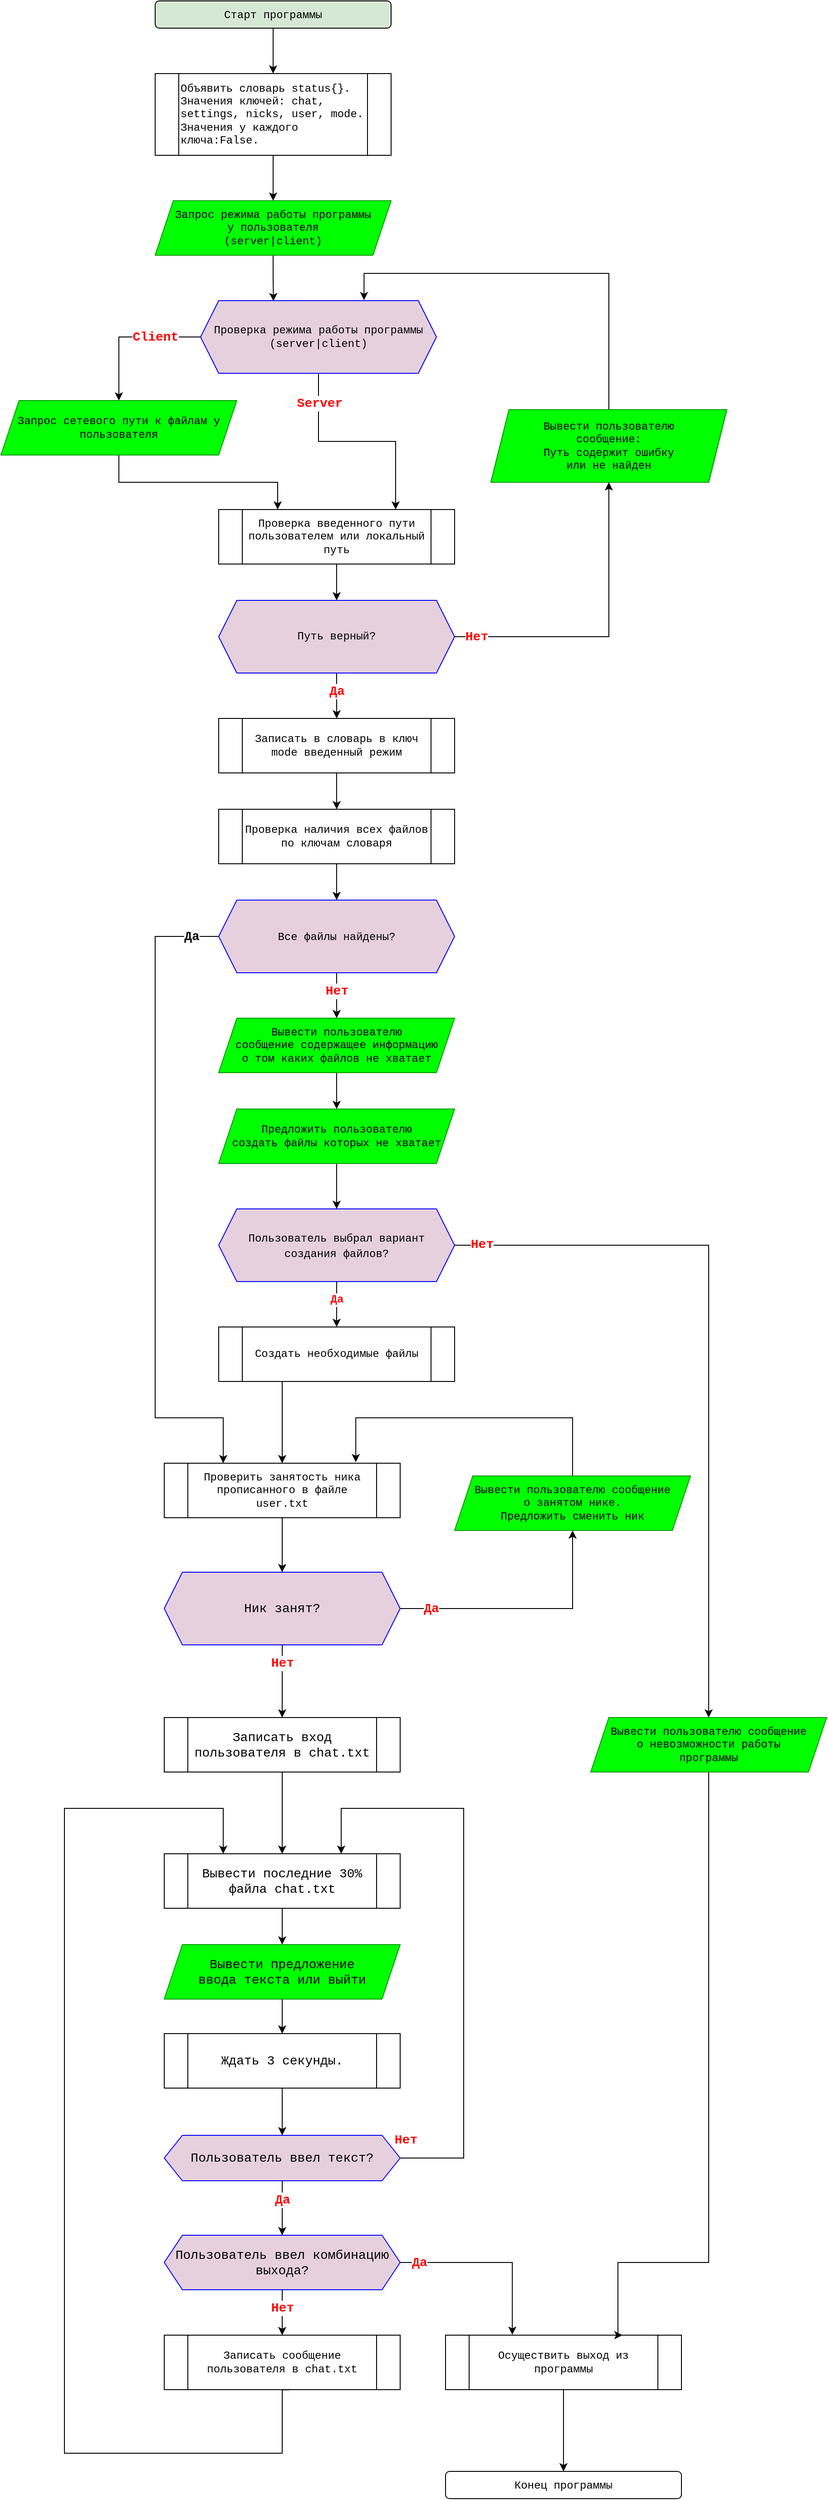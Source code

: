 <mxfile version="20.2.7" type="github"><diagram id="gb_wOWOb_qzQlViS4AKi" name="Страница 1"><mxGraphModel dx="822" dy="1592" grid="1" gridSize="10" guides="1" tooltips="1" connect="1" arrows="1" fold="1" page="1" pageScale="1" pageWidth="827" pageHeight="1169" math="0" shadow="0"><root><mxCell id="0"/><mxCell id="1" parent="0"/><mxCell id="-_wJu4tCFWoY7v_CzMal-3" style="edgeStyle=orthogonalEdgeStyle;rounded=0;orthogonalLoop=1;jettySize=auto;html=1;exitX=0.5;exitY=1;exitDx=0;exitDy=0;fontFamily=Courier New;" parent="1" source="-_wJu4tCFWoY7v_CzMal-1" target="-_wJu4tCFWoY7v_CzMal-2" edge="1"><mxGeometry relative="1" as="geometry"/></mxCell><mxCell id="-_wJu4tCFWoY7v_CzMal-1" value="&lt;font face=&quot;Courier New&quot;&gt;Старт программы&lt;br&gt;&lt;/font&gt;" style="rounded=1;whiteSpace=wrap;html=1;fillColor=#D5E8D4;" parent="1" vertex="1"><mxGeometry x="170" y="100" width="260" height="30" as="geometry"/></mxCell><mxCell id="-_wJu4tCFWoY7v_CzMal-6" style="edgeStyle=orthogonalEdgeStyle;rounded=0;orthogonalLoop=1;jettySize=auto;html=1;exitX=0.5;exitY=1;exitDx=0;exitDy=0;entryX=0.5;entryY=0;entryDx=0;entryDy=0;fontFamily=Courier New;" parent="1" source="-_wJu4tCFWoY7v_CzMal-2" target="-_wJu4tCFWoY7v_CzMal-4" edge="1"><mxGeometry relative="1" as="geometry"/></mxCell><mxCell id="-_wJu4tCFWoY7v_CzMal-2" value="&lt;div align=&quot;left&quot;&gt;Объявить словарь status{}.&lt;br&gt;&lt;/div&gt;&lt;div align=&quot;left&quot;&gt;Значения ключей: chat, settings, nicks, user, mode.&lt;br&gt;&lt;/div&gt;&lt;div align=&quot;left&quot;&gt;Значения у каждого ключа:False.&lt;br&gt;&lt;/div&gt;" style="shape=process;whiteSpace=wrap;html=1;backgroundOutline=1;fontFamily=Courier New;align=left;" parent="1" vertex="1"><mxGeometry x="170" y="180" width="260" height="90" as="geometry"/></mxCell><mxCell id="-_wJu4tCFWoY7v_CzMal-7" style="edgeStyle=orthogonalEdgeStyle;rounded=0;orthogonalLoop=1;jettySize=auto;html=1;exitX=0.5;exitY=1;exitDx=0;exitDy=0;entryX=0.309;entryY=0.007;entryDx=0;entryDy=0;fontFamily=Courier New;entryPerimeter=0;" parent="1" source="-_wJu4tCFWoY7v_CzMal-4" target="-_wJu4tCFWoY7v_CzMal-9" edge="1"><mxGeometry relative="1" as="geometry"><mxPoint x="300" y="430" as="targetPoint"/></mxGeometry></mxCell><mxCell id="-_wJu4tCFWoY7v_CzMal-4" value="&lt;div&gt;Запрос режима работы программы&lt;/div&gt;&lt;div&gt;у пользователя&lt;/div&gt;&lt;div&gt;(server|client)&lt;br&gt;&lt;/div&gt;" style="shape=parallelogram;perimeter=parallelogramPerimeter;whiteSpace=wrap;html=1;fixedSize=1;fontFamily=Courier New;strokeColor=#009900;fillColor=#00FF00;" parent="1" vertex="1"><mxGeometry x="170" y="320" width="260" height="60" as="geometry"/></mxCell><mxCell id="-_wJu4tCFWoY7v_CzMal-14" style="edgeStyle=orthogonalEdgeStyle;rounded=0;orthogonalLoop=1;jettySize=auto;html=1;exitX=0;exitY=0.5;exitDx=0;exitDy=0;fontFamily=Courier New;" parent="1" source="-_wJu4tCFWoY7v_CzMal-9" target="-_wJu4tCFWoY7v_CzMal-13" edge="1"><mxGeometry relative="1" as="geometry"/></mxCell><mxCell id="-_wJu4tCFWoY7v_CzMal-15" value="&lt;span style=&quot;background-color: transparent;&quot;&gt;&lt;font color=&quot;#FF0000&quot;&gt;&lt;b&gt;&lt;font style=&quot;font-size: 14px;&quot;&gt;Client&lt;/font&gt;&lt;/b&gt;&lt;/font&gt;&lt;/span&gt;" style="edgeLabel;html=1;align=center;verticalAlign=middle;resizable=0;points=[];fontFamily=Courier New;strokeColor=#FF3333;" parent="-_wJu4tCFWoY7v_CzMal-14" vertex="1" connectable="0"><mxGeometry x="0.05" y="1" relative="1" as="geometry"><mxPoint x="34" y="-1" as="offset"/></mxGeometry></mxCell><mxCell id="-_wJu4tCFWoY7v_CzMal-28" style="edgeStyle=orthogonalEdgeStyle;rounded=0;orthogonalLoop=1;jettySize=auto;html=1;exitX=0.625;exitY=1;exitDx=0;exitDy=0;entryX=0.75;entryY=0;entryDx=0;entryDy=0;fontFamily=Courier New;fontSize=14;" parent="1" source="-_wJu4tCFWoY7v_CzMal-9" target="-_wJu4tCFWoY7v_CzMal-16" edge="1"><mxGeometry relative="1" as="geometry"><Array as="points"><mxPoint x="350" y="510"/><mxPoint x="350" y="585"/><mxPoint x="435" y="585"/></Array></mxGeometry></mxCell><mxCell id="-_wJu4tCFWoY7v_CzMal-29" value="&lt;font color=&quot;#FF0000&quot;&gt;&lt;b&gt;Server&lt;/b&gt;&lt;/font&gt;" style="edgeLabel;html=1;align=center;verticalAlign=middle;resizable=0;points=[];fontSize=14;fontFamily=Courier New;" parent="-_wJu4tCFWoY7v_CzMal-28" vertex="1" connectable="0"><mxGeometry x="-0.509" y="1" relative="1" as="geometry"><mxPoint as="offset"/></mxGeometry></mxCell><mxCell id="-_wJu4tCFWoY7v_CzMal-9" value="&lt;div&gt;Проверка режима работы программы&lt;/div&gt;&lt;div&gt;(server|client)&lt;br&gt;&lt;/div&gt;" style="shape=hexagon;perimeter=hexagonPerimeter2;whiteSpace=wrap;html=1;fixedSize=1;fontFamily=Courier New;strokeColor=#0000FF;fillColor=#E6D0DE;" parent="1" vertex="1"><mxGeometry x="220" y="430" width="260" height="80" as="geometry"/></mxCell><mxCell id="-_wJu4tCFWoY7v_CzMal-20" style="edgeStyle=orthogonalEdgeStyle;rounded=0;orthogonalLoop=1;jettySize=auto;html=1;exitX=0.5;exitY=1;exitDx=0;exitDy=0;fontFamily=Courier New;entryX=0.25;entryY=0;entryDx=0;entryDy=0;" parent="1" source="-_wJu4tCFWoY7v_CzMal-13" target="-_wJu4tCFWoY7v_CzMal-16" edge="1"><mxGeometry relative="1" as="geometry"><mxPoint x="300" y="640" as="targetPoint"/></mxGeometry></mxCell><mxCell id="-_wJu4tCFWoY7v_CzMal-13" value="Запрос сетевого пути к файлам у пользователя" style="shape=parallelogram;perimeter=parallelogramPerimeter;whiteSpace=wrap;html=1;fixedSize=1;fontFamily=Courier New;strokeColor=#009900;fillColor=#00FF00;" parent="1" vertex="1"><mxGeometry y="540" width="260" height="60" as="geometry"/></mxCell><mxCell id="-_wJu4tCFWoY7v_CzMal-21" style="edgeStyle=orthogonalEdgeStyle;rounded=0;orthogonalLoop=1;jettySize=auto;html=1;exitX=0.5;exitY=1;exitDx=0;exitDy=0;entryX=0.5;entryY=0;entryDx=0;entryDy=0;fontFamily=Courier New;" parent="1" source="-_wJu4tCFWoY7v_CzMal-16" target="-_wJu4tCFWoY7v_CzMal-17" edge="1"><mxGeometry relative="1" as="geometry"/></mxCell><mxCell id="-_wJu4tCFWoY7v_CzMal-16" value="Проверка введенного пути пользователем или локальный путь" style="shape=process;whiteSpace=wrap;html=1;backgroundOutline=1;fontFamily=Courier New;" parent="1" vertex="1"><mxGeometry x="240" y="660" width="260" height="60" as="geometry"/></mxCell><mxCell id="-_wJu4tCFWoY7v_CzMal-24" style="edgeStyle=orthogonalEdgeStyle;rounded=0;orthogonalLoop=1;jettySize=auto;html=1;exitX=1;exitY=0.5;exitDx=0;exitDy=0;fontFamily=Courier New;" parent="1" source="-_wJu4tCFWoY7v_CzMal-17" target="-_wJu4tCFWoY7v_CzMal-23" edge="1"><mxGeometry relative="1" as="geometry"/></mxCell><mxCell id="-_wJu4tCFWoY7v_CzMal-25" value="&lt;font style=&quot;font-size: 14px;&quot; color=&quot;#FF0000&quot;&gt;&lt;b&gt;Нет&lt;/b&gt;&lt;/font&gt;" style="edgeLabel;html=1;align=center;verticalAlign=middle;resizable=0;points=[];fontFamily=Courier New;" parent="-_wJu4tCFWoY7v_CzMal-24" vertex="1" connectable="0"><mxGeometry x="-0.447" y="2" relative="1" as="geometry"><mxPoint x="-70" y="2" as="offset"/></mxGeometry></mxCell><mxCell id="-_wJu4tCFWoY7v_CzMal-31" style="edgeStyle=orthogonalEdgeStyle;rounded=0;orthogonalLoop=1;jettySize=auto;html=1;exitX=0.5;exitY=1;exitDx=0;exitDy=0;entryX=0.5;entryY=0;entryDx=0;entryDy=0;fontFamily=Courier New;fontSize=14;" parent="1" source="-_wJu4tCFWoY7v_CzMal-17" target="-_wJu4tCFWoY7v_CzMal-22" edge="1"><mxGeometry relative="1" as="geometry"><Array as="points"><mxPoint x="370" y="870"/><mxPoint x="370" y="870"/></Array></mxGeometry></mxCell><mxCell id="-_wJu4tCFWoY7v_CzMal-97" value="&lt;font color=&quot;#FF0000&quot;&gt;&lt;b&gt;Да&lt;/b&gt;&lt;/font&gt;" style="edgeLabel;html=1;align=center;verticalAlign=middle;resizable=0;points=[];fontSize=14;fontFamily=Courier New;" parent="-_wJu4tCFWoY7v_CzMal-31" vertex="1" connectable="0"><mxGeometry x="0.243" y="1" relative="1" as="geometry"><mxPoint x="-1" y="-11" as="offset"/></mxGeometry></mxCell><mxCell id="-_wJu4tCFWoY7v_CzMal-17" value="Путь верный?" style="shape=hexagon;perimeter=hexagonPerimeter2;whiteSpace=wrap;html=1;fixedSize=1;fontFamily=Courier New;strokeColor=#0000FF;fillColor=#E6D0DE;" parent="1" vertex="1"><mxGeometry x="240" y="760" width="260" height="80" as="geometry"/></mxCell><mxCell id="-_wJu4tCFWoY7v_CzMal-41" style="edgeStyle=orthogonalEdgeStyle;rounded=0;orthogonalLoop=1;jettySize=auto;html=1;exitX=0.5;exitY=1;exitDx=0;exitDy=0;entryX=0.5;entryY=0;entryDx=0;entryDy=0;fontFamily=Courier New;fontSize=14;" parent="1" source="-_wJu4tCFWoY7v_CzMal-22" target="-_wJu4tCFWoY7v_CzMal-32" edge="1"><mxGeometry relative="1" as="geometry"/></mxCell><mxCell id="-_wJu4tCFWoY7v_CzMal-22" value="Записать в словарь в ключ mode введенный режим " style="shape=process;whiteSpace=wrap;html=1;backgroundOutline=1;fontFamily=Courier New;" parent="1" vertex="1"><mxGeometry x="240" y="890" width="260" height="60" as="geometry"/></mxCell><mxCell id="-_wJu4tCFWoY7v_CzMal-30" style="edgeStyle=orthogonalEdgeStyle;rounded=0;orthogonalLoop=1;jettySize=auto;html=1;exitX=0.5;exitY=0;exitDx=0;exitDy=0;entryX=0.693;entryY=-0.007;entryDx=0;entryDy=0;entryPerimeter=0;fontFamily=Courier New;fontSize=14;" parent="1" source="-_wJu4tCFWoY7v_CzMal-23" target="-_wJu4tCFWoY7v_CzMal-9" edge="1"><mxGeometry relative="1" as="geometry"><Array as="points"><mxPoint x="670" y="400"/><mxPoint x="400" y="400"/></Array></mxGeometry></mxCell><mxCell id="-_wJu4tCFWoY7v_CzMal-23" value="&lt;div&gt;Вывести пользователю &lt;br&gt;&lt;/div&gt;&lt;div&gt;сообщение:&lt;/div&gt;&lt;div&gt;Путь содержит ошибку &lt;br&gt;&lt;/div&gt;&lt;div&gt;или не найден&lt;br&gt;&lt;/div&gt;" style="shape=parallelogram;perimeter=parallelogramPerimeter;whiteSpace=wrap;html=1;fixedSize=1;fontFamily=Courier New;strokeColor=#009900;" parent="1" vertex="1"><mxGeometry x="540" y="550" width="260" height="80" as="geometry"/></mxCell><mxCell id="-_wJu4tCFWoY7v_CzMal-40" style="edgeStyle=orthogonalEdgeStyle;rounded=0;orthogonalLoop=1;jettySize=auto;html=1;exitX=0.5;exitY=1;exitDx=0;exitDy=0;entryX=0.5;entryY=0;entryDx=0;entryDy=0;fontFamily=Courier New;fontSize=14;" parent="1" source="-_wJu4tCFWoY7v_CzMal-32" target="-_wJu4tCFWoY7v_CzMal-33" edge="1"><mxGeometry relative="1" as="geometry"/></mxCell><mxCell id="-_wJu4tCFWoY7v_CzMal-32" value="Проверка наличия всех файлов по ключам словаря" style="shape=process;whiteSpace=wrap;html=1;backgroundOutline=1;fontFamily=Courier New;" parent="1" vertex="1"><mxGeometry x="240" y="990" width="260" height="60" as="geometry"/></mxCell><mxCell id="-_wJu4tCFWoY7v_CzMal-35" style="edgeStyle=orthogonalEdgeStyle;rounded=0;orthogonalLoop=1;jettySize=auto;html=1;exitX=0.5;exitY=1;exitDx=0;exitDy=0;fontFamily=Courier New;fontSize=12;entryX=0.5;entryY=0;entryDx=0;entryDy=0;" parent="1" source="-_wJu4tCFWoY7v_CzMal-33" target="-_wJu4tCFWoY7v_CzMal-34" edge="1"><mxGeometry relative="1" as="geometry"><mxPoint x="450" y="1240" as="targetPoint"/><Array as="points"><mxPoint x="370" y="1220"/><mxPoint x="370" y="1220"/></Array></mxGeometry></mxCell><mxCell id="-_wJu4tCFWoY7v_CzMal-38" value="&lt;font color=&quot;#FF0000&quot;&gt;&lt;b&gt;&lt;font style=&quot;font-size: 14px;&quot;&gt;Нет&lt;/font&gt;&lt;/b&gt;&lt;/font&gt;" style="edgeLabel;html=1;align=center;verticalAlign=middle;resizable=0;points=[];fontSize=12;fontFamily=Courier New;" parent="-_wJu4tCFWoY7v_CzMal-35" vertex="1" connectable="0"><mxGeometry x="0.059" y="-2" relative="1" as="geometry"><mxPoint x="2" y="-7" as="offset"/></mxGeometry></mxCell><mxCell id="-_wJu4tCFWoY7v_CzMal-59" style="edgeStyle=orthogonalEdgeStyle;rounded=0;orthogonalLoop=1;jettySize=auto;html=1;exitX=0;exitY=0.5;exitDx=0;exitDy=0;entryX=0.25;entryY=0;entryDx=0;entryDy=0;fontFamily=Courier New;fontSize=12;" parent="1" source="-_wJu4tCFWoY7v_CzMal-33" target="-_wJu4tCFWoY7v_CzMal-56" edge="1"><mxGeometry relative="1" as="geometry"><Array as="points"><mxPoint x="170" y="1130"/><mxPoint x="170" y="1660"/><mxPoint x="245" y="1660"/></Array></mxGeometry></mxCell><mxCell id="-_wJu4tCFWoY7v_CzMal-60" value="&lt;b&gt;&lt;font style=&quot;font-size: 14px;&quot;&gt;Да&lt;/font&gt;&lt;/b&gt;" style="edgeLabel;html=1;align=center;verticalAlign=middle;resizable=0;points=[];fontSize=12;fontFamily=Courier New;" parent="-_wJu4tCFWoY7v_CzMal-59" vertex="1" connectable="0"><mxGeometry x="-0.255" y="-4" relative="1" as="geometry"><mxPoint x="44" y="-200" as="offset"/></mxGeometry></mxCell><mxCell id="-_wJu4tCFWoY7v_CzMal-33" value="&lt;font style=&quot;font-size: 12px;&quot;&gt;Все файлы найдены?&lt;/font&gt;" style="shape=hexagon;perimeter=hexagonPerimeter2;whiteSpace=wrap;html=1;fixedSize=1;fontFamily=Courier New;fontSize=14;strokeColor=#0000FF;fillColor=#E6D0DE;" parent="1" vertex="1"><mxGeometry x="240" y="1090" width="260" height="80" as="geometry"/></mxCell><mxCell id="-_wJu4tCFWoY7v_CzMal-43" style="edgeStyle=orthogonalEdgeStyle;rounded=0;orthogonalLoop=1;jettySize=auto;html=1;exitX=0.5;exitY=1;exitDx=0;exitDy=0;entryX=0.5;entryY=0;entryDx=0;entryDy=0;fontFamily=Courier New;fontSize=14;" parent="1" source="-_wJu4tCFWoY7v_CzMal-34" target="-_wJu4tCFWoY7v_CzMal-42" edge="1"><mxGeometry relative="1" as="geometry"/></mxCell><mxCell id="-_wJu4tCFWoY7v_CzMal-34" value="&lt;div&gt;Вывести пользователю &lt;br&gt;&lt;/div&gt;&lt;div&gt;сообщение содержащее информацию &lt;br&gt;&lt;/div&gt;&lt;div&gt;о том каких файлов не хватает&lt;br&gt;&lt;/div&gt;" style="shape=parallelogram;perimeter=parallelogramPerimeter;whiteSpace=wrap;html=1;fixedSize=1;fontFamily=Courier New;strokeColor=#009900;fillColor=#00FF00;" parent="1" vertex="1"><mxGeometry x="240" y="1220" width="260" height="60" as="geometry"/></mxCell><mxCell id="-_wJu4tCFWoY7v_CzMal-45" style="edgeStyle=orthogonalEdgeStyle;rounded=0;orthogonalLoop=1;jettySize=auto;html=1;exitX=0.5;exitY=1;exitDx=0;exitDy=0;entryX=0.5;entryY=0;entryDx=0;entryDy=0;fontFamily=Courier New;fontSize=12;" parent="1" source="-_wJu4tCFWoY7v_CzMal-42" target="-_wJu4tCFWoY7v_CzMal-44" edge="1"><mxGeometry relative="1" as="geometry"/></mxCell><mxCell id="-_wJu4tCFWoY7v_CzMal-42" value="&lt;div&gt;Предложить пользователю &lt;br&gt;&lt;/div&gt;создать файлы которых не хватает" style="shape=parallelogram;perimeter=parallelogramPerimeter;whiteSpace=wrap;html=1;fixedSize=1;fontFamily=Courier New;strokeColor=#009900;fillColor=#00FF00;" parent="1" vertex="1"><mxGeometry x="240" y="1320" width="260" height="60" as="geometry"/></mxCell><mxCell id="-_wJu4tCFWoY7v_CzMal-51" style="edgeStyle=orthogonalEdgeStyle;rounded=0;orthogonalLoop=1;jettySize=auto;html=1;exitX=1;exitY=0.5;exitDx=0;exitDy=0;entryX=0.5;entryY=0;entryDx=0;entryDy=0;fontFamily=Courier New;fontSize=12;" parent="1" source="-_wJu4tCFWoY7v_CzMal-44" target="-_wJu4tCFWoY7v_CzMal-50" edge="1"><mxGeometry relative="1" as="geometry"/></mxCell><mxCell id="-_wJu4tCFWoY7v_CzMal-53" value="&lt;font color=&quot;#FF0000&quot;&gt;&lt;b&gt;&lt;font style=&quot;font-size: 14px;&quot;&gt;Нет&lt;/font&gt;&lt;/b&gt;&lt;/font&gt;" style="edgeLabel;html=1;align=center;verticalAlign=middle;resizable=0;points=[];fontSize=12;fontFamily=Courier New;" parent="-_wJu4tCFWoY7v_CzMal-51" vertex="1" connectable="0"><mxGeometry x="-0.127" relative="1" as="geometry"><mxPoint x="-250" y="-70" as="offset"/></mxGeometry></mxCell><mxCell id="-_wJu4tCFWoY7v_CzMal-54" style="edgeStyle=orthogonalEdgeStyle;rounded=0;orthogonalLoop=1;jettySize=auto;html=1;exitX=0.5;exitY=1;exitDx=0;exitDy=0;fontFamily=Courier New;fontSize=12;" parent="1" source="-_wJu4tCFWoY7v_CzMal-44" target="-_wJu4tCFWoY7v_CzMal-49" edge="1"><mxGeometry relative="1" as="geometry"/></mxCell><mxCell id="-_wJu4tCFWoY7v_CzMal-55" value="&lt;font color=&quot;#FF0000&quot;&gt;&lt;b&gt;Да&lt;/b&gt;&lt;/font&gt;" style="edgeLabel;html=1;align=center;verticalAlign=middle;resizable=0;points=[];fontSize=12;fontFamily=Courier New;" parent="-_wJu4tCFWoY7v_CzMal-54" vertex="1" connectable="0"><mxGeometry x="-0.203" relative="1" as="geometry"><mxPoint as="offset"/></mxGeometry></mxCell><mxCell id="-_wJu4tCFWoY7v_CzMal-44" value="&lt;div&gt;&lt;font style=&quot;font-size: 12px;&quot;&gt;Пользователь выбрал вариант &lt;br&gt;&lt;/font&gt;&lt;/div&gt;&lt;div&gt;&lt;font style=&quot;font-size: 12px;&quot;&gt;создания файлов?&lt;/font&gt;&lt;/div&gt;" style="shape=hexagon;perimeter=hexagonPerimeter2;whiteSpace=wrap;html=1;fixedSize=1;fontFamily=Courier New;fontSize=14;strokeColor=#0000FF;fillColor=#E6D0DE;" parent="1" vertex="1"><mxGeometry x="240" y="1430" width="260" height="80" as="geometry"/></mxCell><mxCell id="-_wJu4tCFWoY7v_CzMal-99" style="edgeStyle=orthogonalEdgeStyle;rounded=0;orthogonalLoop=1;jettySize=auto;html=1;exitX=0.5;exitY=1;exitDx=0;exitDy=0;fontFamily=Courier New;fontSize=14;" parent="1" source="-_wJu4tCFWoY7v_CzMal-48" target="-_wJu4tCFWoY7v_CzMal-98" edge="1"><mxGeometry relative="1" as="geometry"/></mxCell><mxCell id="-_wJu4tCFWoY7v_CzMal-48" value="Осуществить выход из программы" style="shape=process;whiteSpace=wrap;html=1;backgroundOutline=1;fontFamily=Courier New;fontSize=12;" parent="1" vertex="1"><mxGeometry x="490" y="2670" width="260" height="60" as="geometry"/></mxCell><mxCell id="-_wJu4tCFWoY7v_CzMal-64" style="edgeStyle=orthogonalEdgeStyle;rounded=0;orthogonalLoop=1;jettySize=auto;html=1;exitX=0.25;exitY=1;exitDx=0;exitDy=0;entryX=0.5;entryY=0;entryDx=0;entryDy=0;fontFamily=Courier New;fontSize=14;" parent="1" source="-_wJu4tCFWoY7v_CzMal-49" target="-_wJu4tCFWoY7v_CzMal-56" edge="1"><mxGeometry relative="1" as="geometry"><Array as="points"><mxPoint x="310" y="1620"/></Array></mxGeometry></mxCell><mxCell id="-_wJu4tCFWoY7v_CzMal-49" value="Создать необходимые файлы" style="shape=process;whiteSpace=wrap;html=1;backgroundOutline=1;fontFamily=Courier New;fontSize=12;" parent="1" vertex="1"><mxGeometry x="240" y="1560" width="260" height="60" as="geometry"/></mxCell><mxCell id="-_wJu4tCFWoY7v_CzMal-52" style="edgeStyle=orthogonalEdgeStyle;rounded=0;orthogonalLoop=1;jettySize=auto;html=1;exitX=0.5;exitY=1;exitDx=0;exitDy=0;fontFamily=Courier New;fontSize=12;entryX=0.75;entryY=0;entryDx=0;entryDy=0;" parent="1" source="-_wJu4tCFWoY7v_CzMal-50" target="-_wJu4tCFWoY7v_CzMal-48" edge="1"><mxGeometry relative="1" as="geometry"><mxPoint x="770" y="2630" as="targetPoint"/><Array as="points"><mxPoint x="780" y="2590"/><mxPoint x="680" y="2590"/><mxPoint x="680" y="2670"/></Array></mxGeometry></mxCell><mxCell id="-_wJu4tCFWoY7v_CzMal-50" value="&lt;div&gt;Вывести пользователю сообщение&lt;/div&gt;&lt;div&gt;о невозможности работы &lt;br&gt;&lt;/div&gt;&lt;div&gt;программы&lt;br&gt;&lt;/div&gt;" style="shape=parallelogram;perimeter=parallelogramPerimeter;whiteSpace=wrap;html=1;fixedSize=1;fontFamily=Courier New;strokeColor=#009900;fillColor=#00FF00;" parent="1" vertex="1"><mxGeometry x="650" y="1990" width="260" height="60" as="geometry"/></mxCell><mxCell id="-_wJu4tCFWoY7v_CzMal-65" style="edgeStyle=orthogonalEdgeStyle;rounded=0;orthogonalLoop=1;jettySize=auto;html=1;exitX=0.5;exitY=1;exitDx=0;exitDy=0;entryX=0.5;entryY=0;entryDx=0;entryDy=0;fontFamily=Courier New;fontSize=14;" parent="1" source="-_wJu4tCFWoY7v_CzMal-56" target="-_wJu4tCFWoY7v_CzMal-63" edge="1"><mxGeometry relative="1" as="geometry"/></mxCell><mxCell id="-_wJu4tCFWoY7v_CzMal-56" value="Проверить занятость ника прописанного в файле user.txt" style="shape=process;whiteSpace=wrap;html=1;backgroundOutline=1;fontFamily=Courier New;fontSize=12;" parent="1" vertex="1"><mxGeometry x="180" y="1710" width="260" height="60" as="geometry"/></mxCell><mxCell id="-_wJu4tCFWoY7v_CzMal-74" style="edgeStyle=orthogonalEdgeStyle;rounded=0;orthogonalLoop=1;jettySize=auto;html=1;exitX=0.5;exitY=1;exitDx=0;exitDy=0;entryX=0.5;entryY=0;entryDx=0;entryDy=0;fontFamily=Courier New;fontSize=14;" parent="1" source="-_wJu4tCFWoY7v_CzMal-61" target="-_wJu4tCFWoY7v_CzMal-73" edge="1"><mxGeometry relative="1" as="geometry"/></mxCell><mxCell id="-_wJu4tCFWoY7v_CzMal-61" value="Записать вход пользователя в chat.txt" style="shape=process;whiteSpace=wrap;html=1;backgroundOutline=1;fontFamily=Courier New;fontSize=14;" parent="1" vertex="1"><mxGeometry x="180" y="1990" width="260" height="60" as="geometry"/></mxCell><mxCell id="-_wJu4tCFWoY7v_CzMal-68" style="edgeStyle=orthogonalEdgeStyle;rounded=0;orthogonalLoop=1;jettySize=auto;html=1;exitX=1;exitY=0.5;exitDx=0;exitDy=0;entryX=0.5;entryY=1;entryDx=0;entryDy=0;fontFamily=Courier New;fontSize=14;" parent="1" source="-_wJu4tCFWoY7v_CzMal-63" target="-_wJu4tCFWoY7v_CzMal-66" edge="1"><mxGeometry relative="1" as="geometry"/></mxCell><mxCell id="-_wJu4tCFWoY7v_CzMal-70" value="&lt;font color=&quot;#FF0000&quot;&gt;&lt;b&gt;Да&lt;/b&gt;&lt;/font&gt;" style="edgeLabel;html=1;align=center;verticalAlign=middle;resizable=0;points=[];fontSize=14;fontFamily=Courier New;" parent="-_wJu4tCFWoY7v_CzMal-68" vertex="1" connectable="0"><mxGeometry x="-0.413" y="2" relative="1" as="geometry"><mxPoint x="-47" y="2" as="offset"/></mxGeometry></mxCell><mxCell id="-_wJu4tCFWoY7v_CzMal-71" style="edgeStyle=orthogonalEdgeStyle;rounded=0;orthogonalLoop=1;jettySize=auto;html=1;exitX=0.5;exitY=1;exitDx=0;exitDy=0;fontFamily=Courier New;fontSize=14;" parent="1" source="-_wJu4tCFWoY7v_CzMal-63" target="-_wJu4tCFWoY7v_CzMal-61" edge="1"><mxGeometry relative="1" as="geometry"/></mxCell><mxCell id="-_wJu4tCFWoY7v_CzMal-72" value="&lt;font color=&quot;#FF0000&quot;&gt;&lt;b&gt;Нет&lt;/b&gt;&lt;/font&gt;" style="edgeLabel;html=1;align=center;verticalAlign=middle;resizable=0;points=[];fontSize=14;fontFamily=Courier New;" parent="-_wJu4tCFWoY7v_CzMal-71" vertex="1" connectable="0"><mxGeometry x="-0.49" y="2" relative="1" as="geometry"><mxPoint x="-2" y="-1" as="offset"/></mxGeometry></mxCell><mxCell id="-_wJu4tCFWoY7v_CzMal-63" value="Ник занят?" style="shape=hexagon;perimeter=hexagonPerimeter2;whiteSpace=wrap;html=1;fixedSize=1;fontFamily=Courier New;fontSize=14;strokeColor=#0000FF;fillColor=#E6D0DE;" parent="1" vertex="1"><mxGeometry x="180" y="1830" width="260" height="80" as="geometry"/></mxCell><mxCell id="-_wJu4tCFWoY7v_CzMal-69" style="edgeStyle=orthogonalEdgeStyle;rounded=0;orthogonalLoop=1;jettySize=auto;html=1;exitX=0.5;exitY=0;exitDx=0;exitDy=0;entryX=0.812;entryY=-0.019;entryDx=0;entryDy=0;entryPerimeter=0;fontFamily=Courier New;fontSize=14;" parent="1" source="-_wJu4tCFWoY7v_CzMal-66" target="-_wJu4tCFWoY7v_CzMal-56" edge="1"><mxGeometry relative="1" as="geometry"><Array as="points"><mxPoint x="630" y="1660"/><mxPoint x="391" y="1660"/></Array></mxGeometry></mxCell><mxCell id="-_wJu4tCFWoY7v_CzMal-66" value="&lt;div&gt;Вывести пользователю сообщение&lt;/div&gt;&lt;div&gt;о занятом нике. &lt;br&gt;&lt;/div&gt;&lt;div&gt;Предложить сменить ник&lt;br&gt;&lt;/div&gt;" style="shape=parallelogram;perimeter=parallelogramPerimeter;whiteSpace=wrap;html=1;fixedSize=1;fontFamily=Courier New;strokeColor=#009900;fillColor=#00FF00;" parent="1" vertex="1"><mxGeometry x="500" y="1724" width="260" height="60" as="geometry"/></mxCell><mxCell id="-_wJu4tCFWoY7v_CzMal-77" style="edgeStyle=orthogonalEdgeStyle;rounded=0;orthogonalLoop=1;jettySize=auto;html=1;exitX=0.5;exitY=1;exitDx=0;exitDy=0;entryX=0.5;entryY=0;entryDx=0;entryDy=0;fontFamily=Courier New;fontSize=14;" parent="1" source="-_wJu4tCFWoY7v_CzMal-73" target="-_wJu4tCFWoY7v_CzMal-76" edge="1"><mxGeometry relative="1" as="geometry"/></mxCell><mxCell id="-_wJu4tCFWoY7v_CzMal-73" value="Вывести последние 30% файла chat.txt" style="shape=process;whiteSpace=wrap;html=1;backgroundOutline=1;fontFamily=Courier New;fontSize=14;" parent="1" vertex="1"><mxGeometry x="180" y="2140" width="260" height="60" as="geometry"/></mxCell><mxCell id="-_wJu4tCFWoY7v_CzMal-84" style="edgeStyle=orthogonalEdgeStyle;rounded=0;orthogonalLoop=1;jettySize=auto;html=1;exitX=0.5;exitY=1;exitDx=0;exitDy=0;entryX=0.5;entryY=0;entryDx=0;entryDy=0;fontFamily=Courier New;fontSize=14;" parent="1" source="-_wJu4tCFWoY7v_CzMal-76" target="-_wJu4tCFWoY7v_CzMal-78" edge="1"><mxGeometry relative="1" as="geometry"/></mxCell><mxCell id="-_wJu4tCFWoY7v_CzMal-76" value="&lt;div&gt;Вывести предложение &lt;br&gt;&lt;/div&gt;&lt;div&gt;ввода текста или выйти&lt;/div&gt;" style="shape=parallelogram;perimeter=parallelogramPerimeter;whiteSpace=wrap;html=1;fixedSize=1;fontFamily=Courier New;fontSize=14;strokeColor=#009900;fillColor=#00FF00;" parent="1" vertex="1"><mxGeometry x="180" y="2240" width="260" height="60" as="geometry"/></mxCell><mxCell id="-_wJu4tCFWoY7v_CzMal-85" style="edgeStyle=orthogonalEdgeStyle;rounded=0;orthogonalLoop=1;jettySize=auto;html=1;exitX=0.5;exitY=1;exitDx=0;exitDy=0;entryX=0.5;entryY=0;entryDx=0;entryDy=0;fontFamily=Courier New;fontSize=14;" parent="1" source="-_wJu4tCFWoY7v_CzMal-78" target="-_wJu4tCFWoY7v_CzMal-79" edge="1"><mxGeometry relative="1" as="geometry"/></mxCell><mxCell id="-_wJu4tCFWoY7v_CzMal-78" value="Ждать 3 секунды." style="shape=process;whiteSpace=wrap;html=1;backgroundOutline=1;fontFamily=Courier New;fontSize=14;" parent="1" vertex="1"><mxGeometry x="180" y="2338" width="260" height="60" as="geometry"/></mxCell><mxCell id="-_wJu4tCFWoY7v_CzMal-82" style="edgeStyle=orthogonalEdgeStyle;rounded=0;orthogonalLoop=1;jettySize=auto;html=1;exitX=1;exitY=0.5;exitDx=0;exitDy=0;entryX=0.75;entryY=0;entryDx=0;entryDy=0;fontFamily=Courier New;fontSize=14;" parent="1" source="-_wJu4tCFWoY7v_CzMal-79" target="-_wJu4tCFWoY7v_CzMal-73" edge="1"><mxGeometry relative="1" as="geometry"><Array as="points"><mxPoint x="510" y="2475"/><mxPoint x="510" y="2090"/><mxPoint x="375" y="2090"/></Array></mxGeometry></mxCell><mxCell id="-_wJu4tCFWoY7v_CzMal-83" value="&lt;font color=&quot;#FF0000&quot;&gt;&lt;b&gt;Нет&lt;/b&gt;&lt;/font&gt;" style="edgeLabel;html=1;align=center;verticalAlign=middle;resizable=0;points=[];fontSize=14;fontFamily=Courier New;" parent="-_wJu4tCFWoY7v_CzMal-82" vertex="1" connectable="0"><mxGeometry x="-0.725" y="-2" relative="1" as="geometry"><mxPoint x="-66" y="-2" as="offset"/></mxGeometry></mxCell><mxCell id="-_wJu4tCFWoY7v_CzMal-88" style="edgeStyle=orthogonalEdgeStyle;rounded=0;orthogonalLoop=1;jettySize=auto;html=1;exitX=0.5;exitY=1;exitDx=0;exitDy=0;entryX=0.5;entryY=0;entryDx=0;entryDy=0;fontFamily=Courier New;fontSize=14;" parent="1" source="-_wJu4tCFWoY7v_CzMal-79" target="-_wJu4tCFWoY7v_CzMal-87" edge="1"><mxGeometry relative="1" as="geometry"><Array as="points"><mxPoint x="310" y="2530"/><mxPoint x="310" y="2530"/></Array></mxGeometry></mxCell><mxCell id="-_wJu4tCFWoY7v_CzMal-89" value="&lt;font color=&quot;#FF0000&quot;&gt;&lt;b&gt;Да&lt;/b&gt;&lt;/font&gt;" style="edgeLabel;html=1;align=center;verticalAlign=middle;resizable=0;points=[];fontSize=14;fontFamily=Courier New;" parent="-_wJu4tCFWoY7v_CzMal-88" vertex="1" connectable="0"><mxGeometry x="0.278" relative="1" as="geometry"><mxPoint y="-18" as="offset"/></mxGeometry></mxCell><mxCell id="-_wJu4tCFWoY7v_CzMal-79" value="Пользователь ввел текст?" style="shape=hexagon;perimeter=hexagonPerimeter2;whiteSpace=wrap;html=1;fixedSize=1;fontFamily=Courier New;fontSize=14;strokeColor=#0000FF;fillColor=#E6D0DE;" parent="1" vertex="1"><mxGeometry x="180" y="2450" width="260" height="50" as="geometry"/></mxCell><mxCell id="-_wJu4tCFWoY7v_CzMal-90" style="edgeStyle=orthogonalEdgeStyle;rounded=0;orthogonalLoop=1;jettySize=auto;html=1;exitX=1;exitY=0.5;exitDx=0;exitDy=0;entryX=0.283;entryY=-0.007;entryDx=0;entryDy=0;fontFamily=Courier New;fontSize=14;entryPerimeter=0;" parent="1" source="-_wJu4tCFWoY7v_CzMal-87" target="-_wJu4tCFWoY7v_CzMal-48" edge="1"><mxGeometry relative="1" as="geometry"/></mxCell><mxCell id="-_wJu4tCFWoY7v_CzMal-91" value="&lt;font color=&quot;#FF0000&quot;&gt;&lt;b&gt;Да&lt;/b&gt;&lt;/font&gt;" style="edgeLabel;html=1;align=center;verticalAlign=middle;resizable=0;points=[];fontSize=14;fontFamily=Courier New;" parent="-_wJu4tCFWoY7v_CzMal-90" vertex="1" connectable="0"><mxGeometry x="-0.324" y="1" relative="1" as="geometry"><mxPoint x="-48" y="1" as="offset"/></mxGeometry></mxCell><mxCell id="-_wJu4tCFWoY7v_CzMal-92" style="edgeStyle=orthogonalEdgeStyle;rounded=0;orthogonalLoop=1;jettySize=auto;html=1;exitX=0.532;exitY=1.003;exitDx=0;exitDy=0;entryX=0.25;entryY=0;entryDx=0;entryDy=0;fontFamily=Courier New;fontSize=14;exitPerimeter=0;" parent="1" source="-_wJu4tCFWoY7v_CzMal-94" target="-_wJu4tCFWoY7v_CzMal-73" edge="1"><mxGeometry relative="1" as="geometry"><Array as="points"><mxPoint x="310" y="2730"/><mxPoint x="310" y="2800"/><mxPoint x="70" y="2800"/><mxPoint x="70" y="2090"/><mxPoint x="245" y="2090"/></Array></mxGeometry></mxCell><mxCell id="-_wJu4tCFWoY7v_CzMal-95" style="edgeStyle=orthogonalEdgeStyle;rounded=0;orthogonalLoop=1;jettySize=auto;html=1;exitX=0.5;exitY=1;exitDx=0;exitDy=0;entryX=0.5;entryY=0;entryDx=0;entryDy=0;fontFamily=Courier New;fontSize=14;" parent="1" source="-_wJu4tCFWoY7v_CzMal-87" target="-_wJu4tCFWoY7v_CzMal-94" edge="1"><mxGeometry relative="1" as="geometry"/></mxCell><mxCell id="-_wJu4tCFWoY7v_CzMal-96" value="&lt;font color=&quot;#FF0000&quot;&gt;&lt;b&gt;Нет&lt;/b&gt;&lt;/font&gt;" style="edgeLabel;html=1;align=center;verticalAlign=middle;resizable=0;points=[];fontSize=14;fontFamily=Courier New;" parent="-_wJu4tCFWoY7v_CzMal-95" vertex="1" connectable="0"><mxGeometry x="0.269" y="1" relative="1" as="geometry"><mxPoint x="-1" y="-12" as="offset"/></mxGeometry></mxCell><mxCell id="-_wJu4tCFWoY7v_CzMal-87" value="Пользователь ввел комбинацию выхода?" style="shape=hexagon;perimeter=hexagonPerimeter2;whiteSpace=wrap;html=1;fixedSize=1;fontFamily=Courier New;fontSize=14;strokeColor=#0000FF;fillColor=#E6D0DE;" parent="1" vertex="1"><mxGeometry x="180" y="2560" width="260" height="60" as="geometry"/></mxCell><mxCell id="-_wJu4tCFWoY7v_CzMal-94" value="Записать сообщение пользователя в chat.txt" style="shape=process;whiteSpace=wrap;html=1;backgroundOutline=1;fontFamily=Courier New;fontSize=12;" parent="1" vertex="1"><mxGeometry x="180" y="2670" width="260" height="60" as="geometry"/></mxCell><mxCell id="-_wJu4tCFWoY7v_CzMal-98" value="&lt;font face=&quot;Courier New&quot;&gt;Конец программы&lt;br&gt;&lt;/font&gt;" style="rounded=1;whiteSpace=wrap;html=1;" parent="1" vertex="1"><mxGeometry x="490" y="2820" width="260" height="30" as="geometry"/></mxCell><mxCell id="-_wJu4tCFWoY7v_CzMal-101" value="&lt;div&gt;Вывести пользователю &lt;br&gt;&lt;/div&gt;&lt;div&gt;сообщение:&lt;/div&gt;&lt;div&gt;Путь содержит ошибку &lt;br&gt;&lt;/div&gt;&lt;div&gt;или не найден&lt;br&gt;&lt;/div&gt;" style="shape=parallelogram;perimeter=parallelogramPerimeter;whiteSpace=wrap;html=1;fixedSize=1;fontFamily=Courier New;strokeColor=#009900;fillColor=#00FF00;" parent="1" vertex="1"><mxGeometry x="540" y="550" width="260" height="80" as="geometry"/></mxCell></root></mxGraphModel></diagram></mxfile>